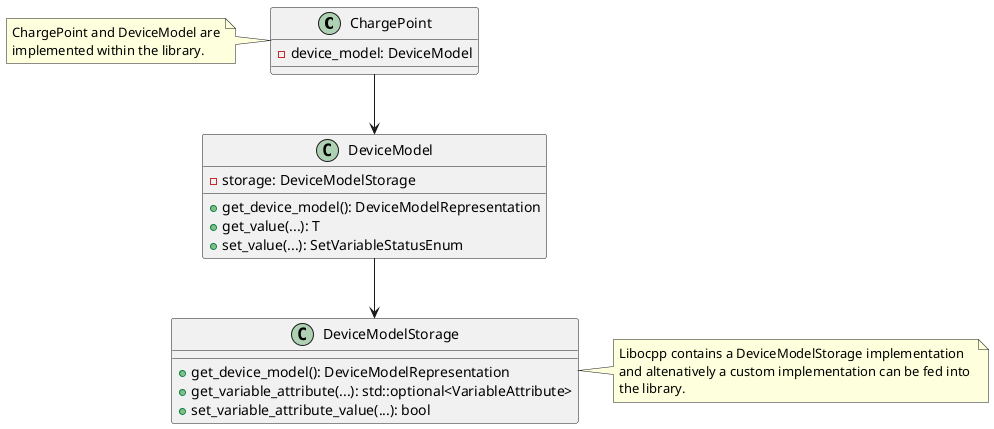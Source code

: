 @startuml
class ChargePoint {
  - device_model: DeviceModel
}

class DeviceModel {
  - storage: DeviceModelStorage
  + get_device_model(): DeviceModelRepresentation
  + get_value(...): T
  + set_value(...): SetVariableStatusEnum
}

class DeviceModelStorage {
  + get_device_model(): DeviceModelRepresentation
  + get_variable_attribute(...): std::optional<VariableAttribute>
  + set_variable_attribute_value(...): bool
}

note left of ChargePoint
  ChargePoint and DeviceModel are
  implemented within the library.
end note

note right of DeviceModelStorage
  Libocpp contains a DeviceModelStorage implementation
  and altenatively a custom implementation can be fed into 
  the library.
end note

ChargePoint --> DeviceModel
DeviceModel --> DeviceModelStorage

@enduml
